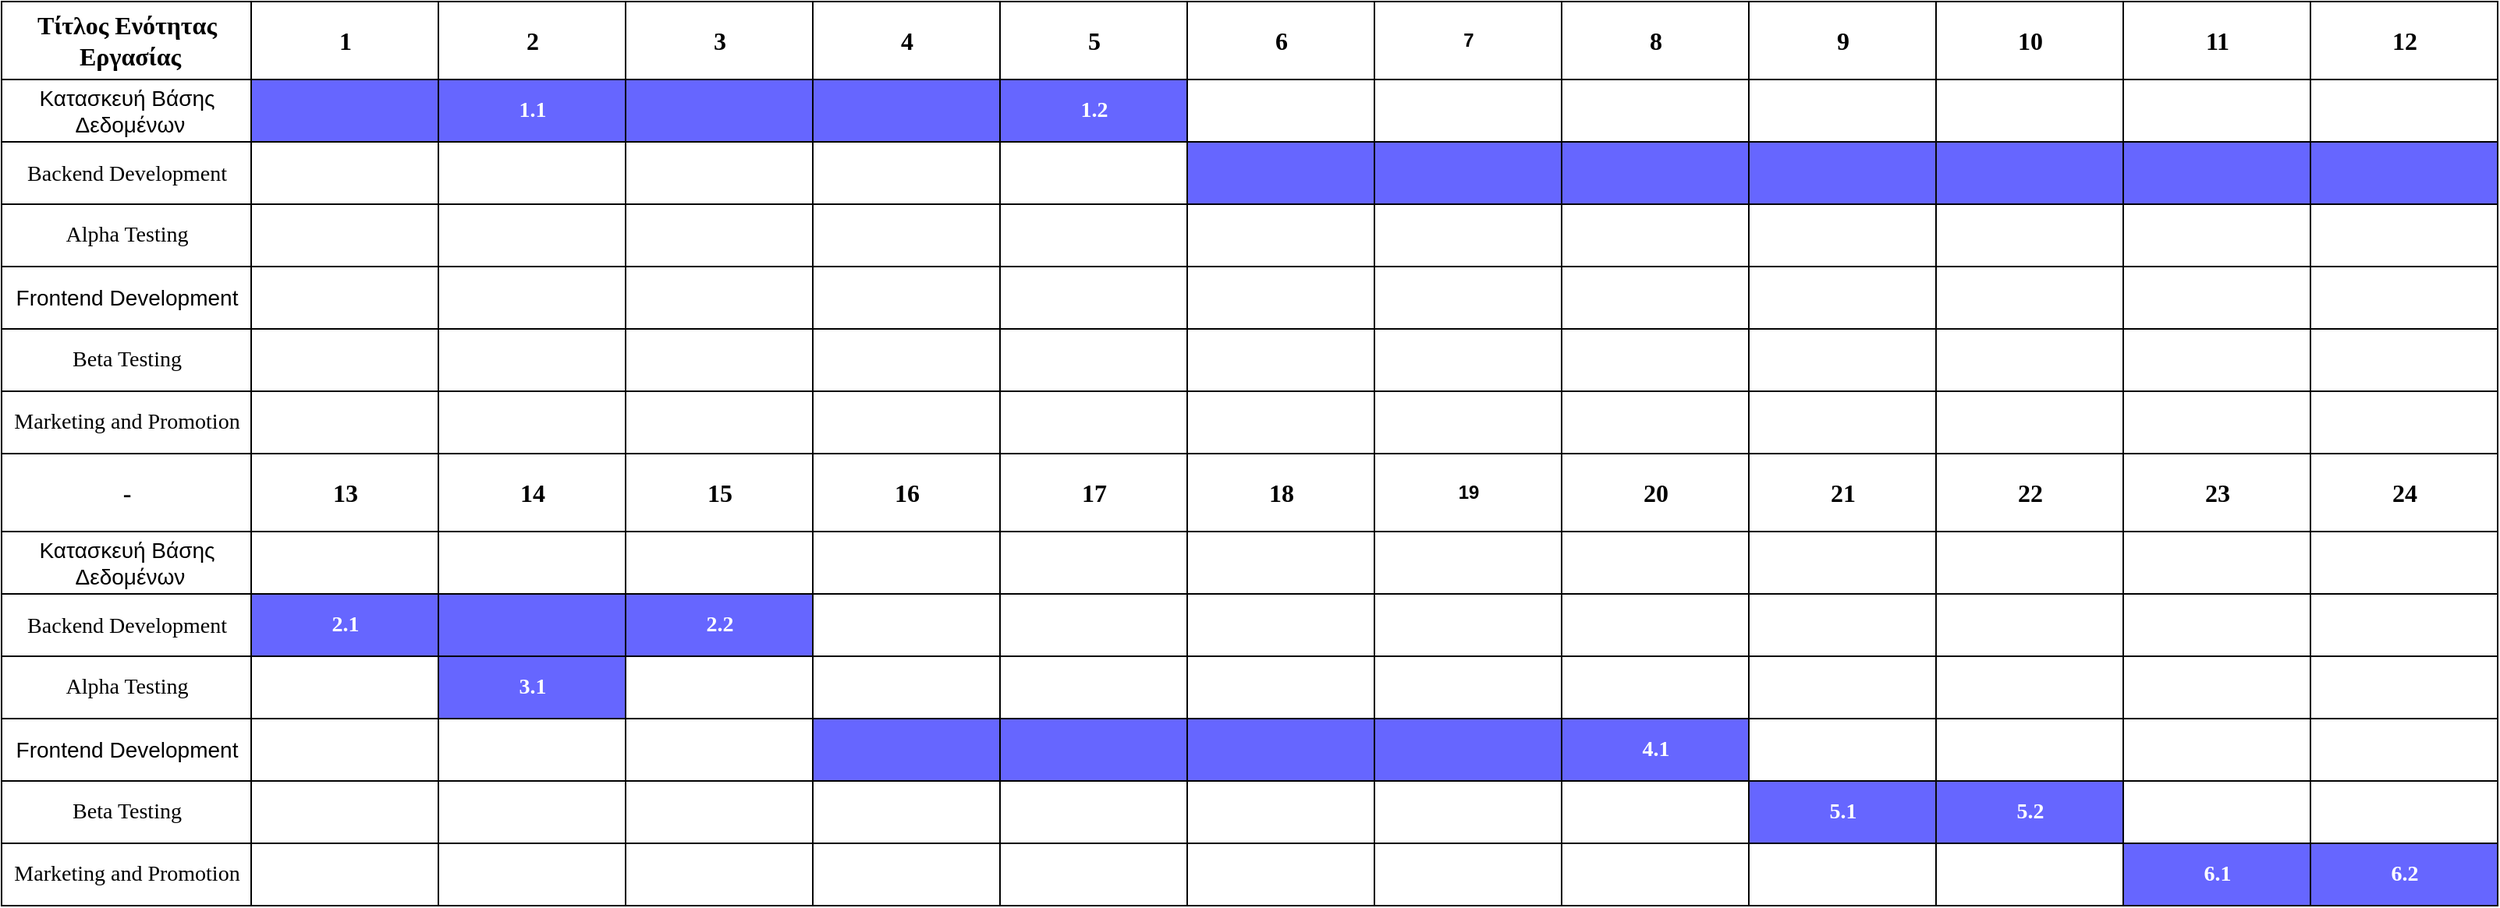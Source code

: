 <mxfile version="24.0.7" type="device">
  <diagram name="Page-1" id="2c4490ee-f0b8-94ab-5012-d5dc3445f7a3">
    <mxGraphModel dx="2074" dy="1144" grid="1" gridSize="10" guides="1" tooltips="1" connect="0" arrows="1" fold="1" page="1" pageScale="1.5" pageWidth="1169" pageHeight="826" background="none" math="0" shadow="0">
      <root>
        <mxCell id="0" style=";html=1;" />
        <mxCell id="1" style=";html=1;" parent="0" />
        <mxCell id="67c90442a009f359-279" value="&lt;font style=&quot;font-size: 16px;&quot; face=&quot;Times New Roman&quot;&gt;&lt;b&gt;3&lt;/b&gt;&lt;/font&gt;" style="strokeWidth=1;fontStyle=0;html=1;fillColor=#FFFFFF;" parent="1" vertex="1">
          <mxGeometry x="477" y="280" width="120" height="50" as="geometry" />
        </mxCell>
        <mxCell id="7a8b956e7d50b54d-104" value="&lt;font style=&quot;font-size: 16px;&quot; face=&quot;Times New Roman&quot;&gt;&lt;b&gt;4&lt;/b&gt;&lt;/font&gt;" style="strokeWidth=1;fontStyle=0;html=1;fillColor=#FFFFFF;" parent="1" vertex="1">
          <mxGeometry x="597" y="280" width="120" height="50" as="geometry" />
        </mxCell>
        <mxCell id="7a8b956e7d50b54d-109" value="&lt;font style=&quot;font-size: 16px;&quot; face=&quot;Times New Roman&quot;&gt;&lt;b&gt;5&lt;/b&gt;&lt;/font&gt;" style="strokeWidth=1;fontStyle=0;html=1;fillColor=#FFFFFF;" parent="1" vertex="1">
          <mxGeometry x="717" y="280" width="120" height="50" as="geometry" />
        </mxCell>
        <mxCell id="7a8b956e7d50b54d-114" value="&lt;font style=&quot;font-size: 16px;&quot; face=&quot;Times New Roman&quot;&gt;&lt;b&gt;6&lt;/b&gt;&lt;/font&gt;" style="strokeWidth=1;fontStyle=0;html=1;fillColor=#FFFFFF;" parent="1" vertex="1">
          <mxGeometry x="837" y="280" width="120" height="50" as="geometry" />
        </mxCell>
        <mxCell id="7a8b956e7d50b54d-119" value="&lt;b&gt;7&lt;/b&gt;" style="strokeWidth=1;fontStyle=0;html=1;fillColor=#FFFFFF;" parent="1" vertex="1">
          <mxGeometry x="957" y="280" width="120" height="50" as="geometry" />
        </mxCell>
        <mxCell id="7a8b956e7d50b54d-124" value="&lt;b&gt;&lt;font style=&quot;font-size: 16px;&quot; face=&quot;Times New Roman&quot;&gt;8&lt;/font&gt;&lt;/b&gt;" style="strokeWidth=1;fontStyle=0;html=1;fillColor=#FFFFFF;" parent="1" vertex="1">
          <mxGeometry x="1077" y="280" width="120" height="50" as="geometry" />
        </mxCell>
        <mxCell id="7a8b956e7d50b54d-129" value="&lt;font size=&quot;1&quot; face=&quot;Times New Roman&quot;&gt;&lt;b style=&quot;font-size: 16px;&quot;&gt;9&lt;/b&gt;&lt;/font&gt;" style="strokeWidth=1;fontStyle=0;html=1;fillColor=#FFFFFF;" parent="1" vertex="1">
          <mxGeometry x="1197" y="280" width="120" height="50" as="geometry" />
        </mxCell>
        <mxCell id="7a8b956e7d50b54d-134" value="&lt;font size=&quot;1&quot; face=&quot;Times New Roman&quot;&gt;&lt;b style=&quot;font-size: 16px;&quot;&gt;10&lt;/b&gt;&lt;/font&gt;" style="strokeWidth=1;fontStyle=0;html=1;fillColor=#FFFFFF;" parent="1" vertex="1">
          <mxGeometry x="1317" y="280" width="120" height="50" as="geometry" />
        </mxCell>
        <mxCell id="7a8b956e7d50b54d-145" value="&lt;font style=&quot;font-size: 16px;&quot; face=&quot;Times New Roman&quot;&gt;&lt;b&gt;2&lt;/b&gt;&lt;/font&gt;" style="strokeWidth=1;fontStyle=0;html=1;fillColor=#FFFFFF;perimeterSpacing=0;strokeColor=default;" parent="1" vertex="1">
          <mxGeometry x="357" y="280" width="120" height="50" as="geometry" />
        </mxCell>
        <mxCell id="7a8b956e7d50b54d-150" value="" style="align=left;strokeColor=#000000;html=1;fillColor=#6666FF;" parent="1" vertex="1">
          <mxGeometry x="237" y="330" width="120" height="40" as="geometry" />
        </mxCell>
        <mxCell id="7a8b956e7d50b54d-151" value="&lt;font style=&quot;font-size: 16px;&quot; face=&quot;Times New Roman&quot;&gt;&lt;b&gt;1&lt;/b&gt;&lt;/font&gt;" style="strokeWidth=1;fontStyle=0;html=1;fillColor=#FFFFFF;" parent="1" vertex="1">
          <mxGeometry x="237" y="280" width="120" height="50" as="geometry" />
        </mxCell>
        <mxCell id="7a8b956e7d50b54d-162" value="" style="align=left;strokeColor=#000000;html=1;" parent="1" vertex="1">
          <mxGeometry x="237" y="370" width="120" height="40" as="geometry" />
        </mxCell>
        <mxCell id="7a8b956e7d50b54d-163" value="" style="align=left;strokeColor=#000000;html=1;" parent="1" vertex="1">
          <mxGeometry x="237" y="410" width="120" height="40" as="geometry" />
        </mxCell>
        <mxCell id="7a8b956e7d50b54d-177" value="&lt;b&gt;&lt;font color=&quot;#ffffff&quot; style=&quot;font-size: 14px;&quot; face=&quot;Times New Roman&quot;&gt;1.1&lt;/font&gt;&lt;/b&gt;" style="align=center;strokeColor=#000000;html=1;fillColor=#6666FF;" parent="1" vertex="1">
          <mxGeometry x="357" y="330" width="120" height="40" as="geometry" />
        </mxCell>
        <mxCell id="7a8b956e7d50b54d-178" value="" style="align=left;strokeColor=#000000;html=1;" parent="1" vertex="1">
          <mxGeometry x="357" y="370" width="120" height="40" as="geometry" />
        </mxCell>
        <mxCell id="7a8b956e7d50b54d-179" value="" style="align=left;strokeColor=#000000;html=1;" parent="1" vertex="1">
          <mxGeometry x="357" y="410" width="120" height="40" as="geometry" />
        </mxCell>
        <mxCell id="7a8b956e7d50b54d-193" value="" style="align=left;strokeColor=#000000;html=1;fillColor=#6666FF;" parent="1" vertex="1">
          <mxGeometry x="477" y="330" width="120" height="40" as="geometry" />
        </mxCell>
        <mxCell id="7a8b956e7d50b54d-194" value="" style="align=left;strokeColor=#000000;html=1;" parent="1" vertex="1">
          <mxGeometry x="477" y="370" width="120" height="40" as="geometry" />
        </mxCell>
        <mxCell id="7a8b956e7d50b54d-195" value="" style="align=left;strokeColor=#000000;html=1;" parent="1" vertex="1">
          <mxGeometry x="477" y="410" width="120" height="40" as="geometry" />
        </mxCell>
        <mxCell id="7a8b956e7d50b54d-209" value="" style="align=left;strokeColor=#000000;html=1;fillColor=#6666FF;" parent="1" vertex="1">
          <mxGeometry x="597" y="330" width="120" height="40" as="geometry" />
        </mxCell>
        <mxCell id="7a8b956e7d50b54d-210" value="" style="align=left;strokeColor=#000000;html=1;" parent="1" vertex="1">
          <mxGeometry x="597" y="370" width="120" height="40" as="geometry" />
        </mxCell>
        <mxCell id="7a8b956e7d50b54d-211" value="" style="align=left;strokeColor=#000000;html=1;" parent="1" vertex="1">
          <mxGeometry x="597" y="410" width="120" height="40" as="geometry" />
        </mxCell>
        <mxCell id="7a8b956e7d50b54d-225" value="&lt;b style=&quot;&quot;&gt;&lt;font style=&quot;font-size: 14px;&quot; color=&quot;#ffffff&quot; face=&quot;Times New Roman&quot;&gt;1.2&lt;/font&gt;&lt;/b&gt;" style="align=center;strokeColor=#000000;html=1;fillColor=#6666FF;" parent="1" vertex="1">
          <mxGeometry x="717" y="330" width="120" height="40" as="geometry" />
        </mxCell>
        <mxCell id="7a8b956e7d50b54d-226" value="" style="align=left;strokeColor=#000000;html=1;" parent="1" vertex="1">
          <mxGeometry x="717" y="370" width="120" height="40" as="geometry" />
        </mxCell>
        <mxCell id="7a8b956e7d50b54d-227" value="" style="align=left;strokeColor=#000000;html=1;" parent="1" vertex="1">
          <mxGeometry x="717" y="410" width="120" height="40" as="geometry" />
        </mxCell>
        <mxCell id="7a8b956e7d50b54d-241" value="" style="align=left;strokeColor=#000000;html=1;" parent="1" vertex="1">
          <mxGeometry x="837" y="330" width="120" height="40" as="geometry" />
        </mxCell>
        <mxCell id="7a8b956e7d50b54d-242" value="" style="align=left;strokeColor=#000000;html=1;fillColor=#6666FF;" parent="1" vertex="1">
          <mxGeometry x="837" y="370" width="120" height="40" as="geometry" />
        </mxCell>
        <mxCell id="7a8b956e7d50b54d-243" value="" style="align=left;strokeColor=#000000;html=1;" parent="1" vertex="1">
          <mxGeometry x="837" y="410" width="120" height="40" as="geometry" />
        </mxCell>
        <mxCell id="7a8b956e7d50b54d-257" value="" style="align=left;strokeColor=#000000;html=1;" parent="1" vertex="1">
          <mxGeometry x="957" y="330" width="120" height="40" as="geometry" />
        </mxCell>
        <mxCell id="7a8b956e7d50b54d-258" value="" style="align=left;strokeColor=#030303;html=1;fillColor=#6666FF;" parent="1" vertex="1">
          <mxGeometry x="957" y="370" width="120" height="40" as="geometry" />
        </mxCell>
        <mxCell id="7a8b956e7d50b54d-259" value="" style="align=left;strokeColor=#000000;html=1;" parent="1" vertex="1">
          <mxGeometry x="957" y="410" width="120" height="40" as="geometry" />
        </mxCell>
        <mxCell id="7a8b956e7d50b54d-273" value="" style="align=left;strokeColor=#000000;html=1;" parent="1" vertex="1">
          <mxGeometry x="1077" y="330" width="120" height="40" as="geometry" />
        </mxCell>
        <mxCell id="7a8b956e7d50b54d-274" value="" style="align=left;strokeColor=#000000;html=1;fillColor=#6666FF;" parent="1" vertex="1">
          <mxGeometry x="1077" y="370" width="120" height="40" as="geometry" />
        </mxCell>
        <mxCell id="7a8b956e7d50b54d-275" value="" style="align=left;strokeColor=#050505;html=1;" parent="1" vertex="1">
          <mxGeometry x="1077" y="410" width="120" height="40" as="geometry" />
        </mxCell>
        <mxCell id="7a8b956e7d50b54d-289" value="" style="align=left;strokeColor=#000000;html=1;" parent="1" vertex="1">
          <mxGeometry x="1197" y="330" width="120" height="40" as="geometry" />
        </mxCell>
        <mxCell id="7a8b956e7d50b54d-290" value="" style="align=left;strokeColor=#030303;html=1;fillColor=#6666FF;" parent="1" vertex="1">
          <mxGeometry x="1197" y="370" width="120" height="40" as="geometry" />
        </mxCell>
        <mxCell id="7a8b956e7d50b54d-291" value="" style="align=left;strokeColor=#030303;html=1;" parent="1" vertex="1">
          <mxGeometry x="1197" y="410" width="120" height="40" as="geometry" />
        </mxCell>
        <mxCell id="7a8b956e7d50b54d-305" value="" style="align=left;strokeColor=#000000;html=1;" parent="1" vertex="1">
          <mxGeometry x="1317" y="330" width="120" height="40" as="geometry" />
        </mxCell>
        <mxCell id="7a8b956e7d50b54d-306" value="" style="align=left;strokeColor=#080808;html=1;fillColor=#6666FF;" parent="1" vertex="1">
          <mxGeometry x="1317" y="370" width="120" height="40" as="geometry" />
        </mxCell>
        <mxCell id="7a8b956e7d50b54d-307" value="" style="align=left;strokeColor=#000000;html=1;" parent="1" vertex="1">
          <mxGeometry x="1317" y="410" width="120" height="40" as="geometry" />
        </mxCell>
        <mxCell id="CSQuASh9Ux3v3_yDKKrf-316" value="&lt;span style=&quot;font-size: 14px;&quot; lang=&quot;EL&quot;&gt;Κατασκευή Βάσης&lt;br&gt;&amp;nbsp;Δεδομένων&lt;/span&gt;" style="align=center;strokeColor=#030303;html=1;" vertex="1" parent="1">
          <mxGeometry x="77" y="330" width="160" height="40" as="geometry" />
        </mxCell>
        <mxCell id="CSQuASh9Ux3v3_yDKKrf-317" value="&lt;b style=&quot;font-size: 16px;&quot;&gt;&lt;font style=&quot;font-size: 16px;&quot; face=&quot;Times New Roman&quot;&gt;Τίτλος Ενότητας&lt;br&gt;&amp;nbsp;Εργασίας&lt;/font&gt;&lt;/b&gt;" style="strokeWidth=1;fontStyle=0;html=1;fillColor=#FFFFFF;" vertex="1" parent="1">
          <mxGeometry x="77" y="280" width="160" height="50" as="geometry" />
        </mxCell>
        <mxCell id="CSQuASh9Ux3v3_yDKKrf-318" value="&lt;div style=&quot;font-size: 14px;&quot;&gt;&lt;span style=&quot;background-color: initial; font-family: &amp;quot;Times New Roman&amp;quot;, serif;&quot;&gt;Backend&lt;/span&gt;&lt;span style=&quot;background-color: initial; font-family: &amp;quot;Times New Roman&amp;quot;, serif;&quot;&gt; &lt;/span&gt;&lt;span style=&quot;background-color: initial; font-family: &amp;quot;Times New Roman&amp;quot;, serif;&quot;&gt;Development&lt;/span&gt;&lt;/div&gt;" style="align=center;strokeColor=#000000;html=1;" vertex="1" parent="1">
          <mxGeometry x="77" y="370" width="160" height="40" as="geometry" />
        </mxCell>
        <mxCell id="CSQuASh9Ux3v3_yDKKrf-319" value="&lt;font face=&quot;Times New Roman&quot; style=&quot;font-size: 14px;&quot;&gt;Alpha Testing&lt;/font&gt;" style="align=center;strokeColor=#000000;html=1;" vertex="1" parent="1">
          <mxGeometry x="77" y="410" width="160" height="40" as="geometry" />
        </mxCell>
        <mxCell id="CSQuASh9Ux3v3_yDKKrf-323" value="&lt;b&gt;&lt;font style=&quot;font-size: 16px;&quot; face=&quot;Times New Roman&quot;&gt;11&lt;/font&gt;&lt;/b&gt;" style="strokeWidth=1;fontStyle=0;html=1;fillColor=#FFFFFF;" vertex="1" parent="1">
          <mxGeometry x="1437" y="280" width="120" height="50" as="geometry" />
        </mxCell>
        <mxCell id="CSQuASh9Ux3v3_yDKKrf-324" value="&lt;b&gt;&lt;font style=&quot;font-size: 16px;&quot; face=&quot;Times New Roman&quot;&gt;12&lt;/font&gt;&lt;/b&gt;" style="strokeWidth=1;fontStyle=0;html=1;fillColor=#FFFFFF;" vertex="1" parent="1">
          <mxGeometry x="1557" y="280" width="120" height="50" as="geometry" />
        </mxCell>
        <mxCell id="CSQuASh9Ux3v3_yDKKrf-325" value="" style="align=left;strokeColor=#000000;html=1;" vertex="1" parent="1">
          <mxGeometry x="1437" y="330" width="120" height="40" as="geometry" />
        </mxCell>
        <mxCell id="CSQuASh9Ux3v3_yDKKrf-326" value="" style="align=left;strokeColor=#000000;html=1;fillColor=#6666FF;" vertex="1" parent="1">
          <mxGeometry x="1437" y="370" width="120" height="40" as="geometry" />
        </mxCell>
        <mxCell id="CSQuASh9Ux3v3_yDKKrf-327" value="" style="align=left;strokeColor=#000000;html=1;" vertex="1" parent="1">
          <mxGeometry x="1437" y="410" width="120" height="40" as="geometry" />
        </mxCell>
        <mxCell id="CSQuASh9Ux3v3_yDKKrf-330" value="" style="align=left;strokeColor=#000000;html=1;" vertex="1" parent="1">
          <mxGeometry x="1557" y="330" width="120" height="40" as="geometry" />
        </mxCell>
        <mxCell id="CSQuASh9Ux3v3_yDKKrf-331" value="" style="align=left;strokeColor=#000000;html=1;fillColor=#6666FF;" vertex="1" parent="1">
          <mxGeometry x="1557" y="370" width="120" height="40" as="geometry" />
        </mxCell>
        <mxCell id="CSQuASh9Ux3v3_yDKKrf-332" value="" style="align=left;strokeColor=#000000;html=1;" vertex="1" parent="1">
          <mxGeometry x="1557" y="410" width="120" height="40" as="geometry" />
        </mxCell>
        <mxCell id="CSQuASh9Ux3v3_yDKKrf-335" value="" style="align=left;strokeColor=#000000;html=1;" vertex="1" parent="1">
          <mxGeometry x="237" y="450" width="120" height="40" as="geometry" />
        </mxCell>
        <mxCell id="CSQuASh9Ux3v3_yDKKrf-336" value="" style="align=left;strokeColor=#000000;html=1;" vertex="1" parent="1">
          <mxGeometry x="237" y="490" width="120" height="40" as="geometry" />
        </mxCell>
        <mxCell id="CSQuASh9Ux3v3_yDKKrf-337" value="" style="align=left;strokeColor=#000000;html=1;" vertex="1" parent="1">
          <mxGeometry x="237" y="530" width="120" height="40" as="geometry" />
        </mxCell>
        <mxCell id="CSQuASh9Ux3v3_yDKKrf-338" value="" style="align=left;strokeColor=#000000;html=1;" vertex="1" parent="1">
          <mxGeometry x="357" y="450" width="120" height="40" as="geometry" />
        </mxCell>
        <mxCell id="CSQuASh9Ux3v3_yDKKrf-339" value="" style="align=left;strokeColor=#000000;html=1;" vertex="1" parent="1">
          <mxGeometry x="357" y="490" width="120" height="40" as="geometry" />
        </mxCell>
        <mxCell id="CSQuASh9Ux3v3_yDKKrf-340" value="" style="align=left;strokeColor=#000000;html=1;" vertex="1" parent="1">
          <mxGeometry x="357" y="530" width="120" height="40" as="geometry" />
        </mxCell>
        <mxCell id="CSQuASh9Ux3v3_yDKKrf-341" value="" style="align=left;strokeColor=#000000;html=1;" vertex="1" parent="1">
          <mxGeometry x="477" y="450" width="120" height="40" as="geometry" />
        </mxCell>
        <mxCell id="CSQuASh9Ux3v3_yDKKrf-342" value="" style="align=left;strokeColor=#000000;html=1;" vertex="1" parent="1">
          <mxGeometry x="477" y="490" width="120" height="40" as="geometry" />
        </mxCell>
        <mxCell id="CSQuASh9Ux3v3_yDKKrf-343" value="" style="align=left;strokeColor=#000000;html=1;" vertex="1" parent="1">
          <mxGeometry x="477" y="530" width="120" height="40" as="geometry" />
        </mxCell>
        <mxCell id="CSQuASh9Ux3v3_yDKKrf-344" value="" style="align=left;strokeColor=#000000;html=1;" vertex="1" parent="1">
          <mxGeometry x="597" y="450" width="120" height="40" as="geometry" />
        </mxCell>
        <mxCell id="CSQuASh9Ux3v3_yDKKrf-345" value="" style="align=left;strokeColor=#000000;html=1;" vertex="1" parent="1">
          <mxGeometry x="597" y="490" width="120" height="40" as="geometry" />
        </mxCell>
        <mxCell id="CSQuASh9Ux3v3_yDKKrf-346" value="" style="align=left;strokeColor=#000000;html=1;" vertex="1" parent="1">
          <mxGeometry x="597" y="530" width="120" height="40" as="geometry" />
        </mxCell>
        <mxCell id="CSQuASh9Ux3v3_yDKKrf-347" value="" style="align=left;strokeColor=#000000;html=1;" vertex="1" parent="1">
          <mxGeometry x="717" y="450" width="120" height="40" as="geometry" />
        </mxCell>
        <mxCell id="CSQuASh9Ux3v3_yDKKrf-348" value="" style="align=left;strokeColor=#000000;html=1;" vertex="1" parent="1">
          <mxGeometry x="717" y="490" width="120" height="40" as="geometry" />
        </mxCell>
        <mxCell id="CSQuASh9Ux3v3_yDKKrf-349" value="" style="align=left;strokeColor=#000000;html=1;" vertex="1" parent="1">
          <mxGeometry x="717" y="530" width="120" height="40" as="geometry" />
        </mxCell>
        <mxCell id="CSQuASh9Ux3v3_yDKKrf-350" value="" style="align=left;strokeColor=#000000;html=1;" vertex="1" parent="1">
          <mxGeometry x="837" y="450" width="120" height="40" as="geometry" />
        </mxCell>
        <mxCell id="CSQuASh9Ux3v3_yDKKrf-351" value="" style="align=left;strokeColor=#000000;html=1;" vertex="1" parent="1">
          <mxGeometry x="837" y="490" width="120" height="40" as="geometry" />
        </mxCell>
        <mxCell id="CSQuASh9Ux3v3_yDKKrf-352" value="" style="align=left;strokeColor=#000000;html=1;" vertex="1" parent="1">
          <mxGeometry x="837" y="530" width="120" height="40" as="geometry" />
        </mxCell>
        <mxCell id="CSQuASh9Ux3v3_yDKKrf-353" value="" style="align=left;strokeColor=#000000;html=1;" vertex="1" parent="1">
          <mxGeometry x="957" y="450" width="120" height="40" as="geometry" />
        </mxCell>
        <mxCell id="CSQuASh9Ux3v3_yDKKrf-354" value="" style="align=left;strokeColor=#030303;html=1;" vertex="1" parent="1">
          <mxGeometry x="957" y="490" width="120" height="40" as="geometry" />
        </mxCell>
        <mxCell id="CSQuASh9Ux3v3_yDKKrf-355" value="" style="align=left;strokeColor=#000000;html=1;" vertex="1" parent="1">
          <mxGeometry x="957" y="530" width="120" height="40" as="geometry" />
        </mxCell>
        <mxCell id="CSQuASh9Ux3v3_yDKKrf-356" value="" style="align=left;strokeColor=#000000;html=1;" vertex="1" parent="1">
          <mxGeometry x="1077" y="450" width="120" height="40" as="geometry" />
        </mxCell>
        <mxCell id="CSQuASh9Ux3v3_yDKKrf-357" value="" style="align=left;strokeColor=#000000;html=1;" vertex="1" parent="1">
          <mxGeometry x="1077" y="490" width="120" height="40" as="geometry" />
        </mxCell>
        <mxCell id="CSQuASh9Ux3v3_yDKKrf-358" value="" style="align=left;strokeColor=#050505;html=1;" vertex="1" parent="1">
          <mxGeometry x="1077" y="530" width="120" height="40" as="geometry" />
        </mxCell>
        <mxCell id="CSQuASh9Ux3v3_yDKKrf-359" value="" style="align=left;strokeColor=#000000;html=1;" vertex="1" parent="1">
          <mxGeometry x="1197" y="450" width="120" height="40" as="geometry" />
        </mxCell>
        <mxCell id="CSQuASh9Ux3v3_yDKKrf-360" value="" style="align=left;strokeColor=#030303;html=1;" vertex="1" parent="1">
          <mxGeometry x="1197" y="490" width="120" height="40" as="geometry" />
        </mxCell>
        <mxCell id="CSQuASh9Ux3v3_yDKKrf-361" value="" style="align=left;strokeColor=#030303;html=1;" vertex="1" parent="1">
          <mxGeometry x="1197" y="530" width="120" height="40" as="geometry" />
        </mxCell>
        <mxCell id="CSQuASh9Ux3v3_yDKKrf-362" value="" style="align=left;strokeColor=#000000;html=1;" vertex="1" parent="1">
          <mxGeometry x="1317" y="450" width="120" height="40" as="geometry" />
        </mxCell>
        <mxCell id="CSQuASh9Ux3v3_yDKKrf-363" value="" style="align=left;strokeColor=#080808;html=1;" vertex="1" parent="1">
          <mxGeometry x="1317" y="490" width="120" height="40" as="geometry" />
        </mxCell>
        <mxCell id="CSQuASh9Ux3v3_yDKKrf-364" value="" style="align=left;strokeColor=#000000;html=1;" vertex="1" parent="1">
          <mxGeometry x="1317" y="530" width="120" height="40" as="geometry" />
        </mxCell>
        <mxCell id="CSQuASh9Ux3v3_yDKKrf-365" value="&lt;span style=&quot;font-size: 14px;&quot;&gt;Frontend Development&lt;/span&gt;" style="align=center;strokeColor=#030303;html=1;" vertex="1" parent="1">
          <mxGeometry x="77" y="450" width="160" height="40" as="geometry" />
        </mxCell>
        <mxCell id="CSQuASh9Ux3v3_yDKKrf-366" value="&lt;div style=&quot;&quot;&gt;&lt;font face=&quot;Times New Roman, serif&quot;&gt;&lt;span style=&quot;font-size: 14px;&quot;&gt;Beta Testing&lt;/span&gt;&lt;/font&gt;&lt;br&gt;&lt;/div&gt;" style="align=center;strokeColor=#000000;html=1;" vertex="1" parent="1">
          <mxGeometry x="77" y="490" width="160" height="40" as="geometry" />
        </mxCell>
        <mxCell id="CSQuASh9Ux3v3_yDKKrf-367" value="&lt;font face=&quot;Times New Roman&quot;&gt;&lt;span style=&quot;font-size: 14px;&quot;&gt;Marketing and Promotion&lt;/span&gt;&lt;/font&gt;" style="align=center;strokeColor=#000000;html=1;" vertex="1" parent="1">
          <mxGeometry x="77" y="530" width="160" height="40" as="geometry" />
        </mxCell>
        <mxCell id="CSQuASh9Ux3v3_yDKKrf-368" value="" style="align=left;strokeColor=#000000;html=1;" vertex="1" parent="1">
          <mxGeometry x="1437" y="450" width="120" height="40" as="geometry" />
        </mxCell>
        <mxCell id="CSQuASh9Ux3v3_yDKKrf-369" value="" style="align=left;strokeColor=#000000;html=1;" vertex="1" parent="1">
          <mxGeometry x="1437" y="490" width="120" height="40" as="geometry" />
        </mxCell>
        <mxCell id="CSQuASh9Ux3v3_yDKKrf-370" value="" style="align=left;strokeColor=#000000;html=1;" vertex="1" parent="1">
          <mxGeometry x="1437" y="530" width="120" height="40" as="geometry" />
        </mxCell>
        <mxCell id="CSQuASh9Ux3v3_yDKKrf-371" value="" style="align=left;strokeColor=#000000;html=1;" vertex="1" parent="1">
          <mxGeometry x="1557" y="450" width="120" height="40" as="geometry" />
        </mxCell>
        <mxCell id="CSQuASh9Ux3v3_yDKKrf-372" value="" style="align=left;strokeColor=#000000;html=1;" vertex="1" parent="1">
          <mxGeometry x="1557" y="490" width="120" height="40" as="geometry" />
        </mxCell>
        <mxCell id="CSQuASh9Ux3v3_yDKKrf-373" value="" style="align=left;strokeColor=#000000;html=1;" vertex="1" parent="1">
          <mxGeometry x="1557" y="530" width="120" height="40" as="geometry" />
        </mxCell>
        <mxCell id="CSQuASh9Ux3v3_yDKKrf-374" value="&lt;font style=&quot;font-size: 16px;&quot; face=&quot;Times New Roman&quot;&gt;&lt;b&gt;15&lt;/b&gt;&lt;/font&gt;" style="strokeWidth=1;fontStyle=0;html=1;fillColor=#FFFFFF;" vertex="1" parent="1">
          <mxGeometry x="477" y="570" width="120" height="50" as="geometry" />
        </mxCell>
        <mxCell id="CSQuASh9Ux3v3_yDKKrf-375" value="&lt;font style=&quot;font-size: 16px;&quot; face=&quot;Times New Roman&quot;&gt;&lt;b&gt;16&lt;/b&gt;&lt;/font&gt;" style="strokeWidth=1;fontStyle=0;html=1;fillColor=#FFFFFF;" vertex="1" parent="1">
          <mxGeometry x="597" y="570" width="120" height="50" as="geometry" />
        </mxCell>
        <mxCell id="CSQuASh9Ux3v3_yDKKrf-376" value="&lt;font style=&quot;font-size: 16px;&quot; face=&quot;Times New Roman&quot;&gt;&lt;b&gt;17&lt;/b&gt;&lt;/font&gt;" style="strokeWidth=1;fontStyle=0;html=1;fillColor=#FFFFFF;" vertex="1" parent="1">
          <mxGeometry x="717" y="570" width="120" height="50" as="geometry" />
        </mxCell>
        <mxCell id="CSQuASh9Ux3v3_yDKKrf-377" value="&lt;font style=&quot;font-size: 16px;&quot; face=&quot;Times New Roman&quot;&gt;&lt;b&gt;18&lt;/b&gt;&lt;/font&gt;" style="strokeWidth=1;fontStyle=0;html=1;fillColor=#FFFFFF;" vertex="1" parent="1">
          <mxGeometry x="837" y="570" width="120" height="50" as="geometry" />
        </mxCell>
        <mxCell id="CSQuASh9Ux3v3_yDKKrf-378" value="&lt;b&gt;19&lt;/b&gt;" style="strokeWidth=1;fontStyle=0;html=1;fillColor=#FFFFFF;" vertex="1" parent="1">
          <mxGeometry x="957" y="570" width="120" height="50" as="geometry" />
        </mxCell>
        <mxCell id="CSQuASh9Ux3v3_yDKKrf-379" value="&lt;b&gt;&lt;font style=&quot;font-size: 16px;&quot; face=&quot;Times New Roman&quot;&gt;20&lt;/font&gt;&lt;/b&gt;" style="strokeWidth=1;fontStyle=0;html=1;fillColor=#FFFFFF;" vertex="1" parent="1">
          <mxGeometry x="1077" y="570" width="120" height="50" as="geometry" />
        </mxCell>
        <mxCell id="CSQuASh9Ux3v3_yDKKrf-380" value="&lt;font size=&quot;1&quot; face=&quot;Times New Roman&quot;&gt;&lt;b style=&quot;font-size: 16px;&quot;&gt;21&lt;/b&gt;&lt;/font&gt;" style="strokeWidth=1;fontStyle=0;html=1;fillColor=#FFFFFF;" vertex="1" parent="1">
          <mxGeometry x="1197" y="570" width="120" height="50" as="geometry" />
        </mxCell>
        <mxCell id="CSQuASh9Ux3v3_yDKKrf-381" value="&lt;font size=&quot;1&quot; face=&quot;Times New Roman&quot;&gt;&lt;b style=&quot;font-size: 16px;&quot;&gt;22&lt;/b&gt;&lt;/font&gt;" style="strokeWidth=1;fontStyle=0;html=1;fillColor=#FFFFFF;" vertex="1" parent="1">
          <mxGeometry x="1317" y="570" width="120" height="50" as="geometry" />
        </mxCell>
        <mxCell id="CSQuASh9Ux3v3_yDKKrf-382" value="&lt;font style=&quot;font-size: 16px;&quot; face=&quot;Times New Roman&quot;&gt;&lt;b&gt;14&lt;/b&gt;&lt;/font&gt;" style="strokeWidth=1;fontStyle=0;html=1;fillColor=#FFFFFF;perimeterSpacing=0;strokeColor=default;" vertex="1" parent="1">
          <mxGeometry x="357" y="570" width="120" height="50" as="geometry" />
        </mxCell>
        <mxCell id="CSQuASh9Ux3v3_yDKKrf-383" value="" style="align=left;strokeColor=#000000;html=1;" vertex="1" parent="1">
          <mxGeometry x="237" y="620" width="120" height="40" as="geometry" />
        </mxCell>
        <mxCell id="CSQuASh9Ux3v3_yDKKrf-384" value="&lt;font style=&quot;font-size: 16px;&quot; face=&quot;Times New Roman&quot;&gt;&lt;b&gt;13&lt;/b&gt;&lt;/font&gt;" style="strokeWidth=1;fontStyle=0;html=1;fillColor=#FFFFFF;" vertex="1" parent="1">
          <mxGeometry x="237" y="570" width="120" height="50" as="geometry" />
        </mxCell>
        <mxCell id="CSQuASh9Ux3v3_yDKKrf-385" value="&lt;b&gt;&lt;font style=&quot;font-size: 14px;&quot; color=&quot;#ffffff&quot; face=&quot;Times New Roman&quot;&gt;2.1&lt;/font&gt;&lt;/b&gt;" style="align=center;strokeColor=#000000;html=1;fillColor=#6666FF;" vertex="1" parent="1">
          <mxGeometry x="237" y="660" width="120" height="40" as="geometry" />
        </mxCell>
        <mxCell id="CSQuASh9Ux3v3_yDKKrf-386" value="" style="align=left;strokeColor=#000000;html=1;" vertex="1" parent="1">
          <mxGeometry x="237" y="700" width="120" height="40" as="geometry" />
        </mxCell>
        <mxCell id="CSQuASh9Ux3v3_yDKKrf-387" value="" style="align=left;strokeColor=#000000;html=1;" vertex="1" parent="1">
          <mxGeometry x="357" y="620" width="120" height="40" as="geometry" />
        </mxCell>
        <mxCell id="CSQuASh9Ux3v3_yDKKrf-388" value="" style="align=left;strokeColor=#000000;html=1;fillColor=#6666FF;" vertex="1" parent="1">
          <mxGeometry x="357" y="660" width="120" height="40" as="geometry" />
        </mxCell>
        <mxCell id="CSQuASh9Ux3v3_yDKKrf-389" value="&lt;font face=&quot;Times New Roman&quot; color=&quot;#ffffff&quot;&gt;&lt;span style=&quot;font-size: 14px;&quot;&gt;&lt;b&gt;3.1&lt;/b&gt;&lt;/span&gt;&lt;/font&gt;" style="align=center;strokeColor=#000000;html=1;fillColor=#6666FF;" vertex="1" parent="1">
          <mxGeometry x="357" y="700" width="120" height="40" as="geometry" />
        </mxCell>
        <mxCell id="CSQuASh9Ux3v3_yDKKrf-390" value="" style="align=left;strokeColor=#000000;html=1;" vertex="1" parent="1">
          <mxGeometry x="477" y="620" width="120" height="40" as="geometry" />
        </mxCell>
        <mxCell id="CSQuASh9Ux3v3_yDKKrf-391" value="&lt;b&gt;&lt;font style=&quot;font-size: 14px;&quot; color=&quot;#ffffff&quot; face=&quot;Times New Roman&quot;&gt;2.2&lt;/font&gt;&lt;/b&gt;" style="align=center;strokeColor=#000000;html=1;fillColor=#6666FF;" vertex="1" parent="1">
          <mxGeometry x="477" y="660" width="120" height="40" as="geometry" />
        </mxCell>
        <mxCell id="CSQuASh9Ux3v3_yDKKrf-392" value="" style="align=left;strokeColor=#000000;html=1;" vertex="1" parent="1">
          <mxGeometry x="477" y="700" width="120" height="40" as="geometry" />
        </mxCell>
        <mxCell id="CSQuASh9Ux3v3_yDKKrf-393" value="" style="align=left;strokeColor=#000000;html=1;" vertex="1" parent="1">
          <mxGeometry x="597" y="620" width="120" height="40" as="geometry" />
        </mxCell>
        <mxCell id="CSQuASh9Ux3v3_yDKKrf-394" value="" style="align=left;strokeColor=#000000;html=1;" vertex="1" parent="1">
          <mxGeometry x="597" y="660" width="120" height="40" as="geometry" />
        </mxCell>
        <mxCell id="CSQuASh9Ux3v3_yDKKrf-395" value="" style="align=left;strokeColor=#000000;html=1;" vertex="1" parent="1">
          <mxGeometry x="597" y="700" width="120" height="40" as="geometry" />
        </mxCell>
        <mxCell id="CSQuASh9Ux3v3_yDKKrf-396" value="" style="align=left;strokeColor=#000000;html=1;" vertex="1" parent="1">
          <mxGeometry x="717" y="620" width="120" height="40" as="geometry" />
        </mxCell>
        <mxCell id="CSQuASh9Ux3v3_yDKKrf-397" value="" style="align=left;strokeColor=#000000;html=1;" vertex="1" parent="1">
          <mxGeometry x="717" y="660" width="120" height="40" as="geometry" />
        </mxCell>
        <mxCell id="CSQuASh9Ux3v3_yDKKrf-398" value="" style="align=left;strokeColor=#000000;html=1;" vertex="1" parent="1">
          <mxGeometry x="717" y="700" width="120" height="40" as="geometry" />
        </mxCell>
        <mxCell id="CSQuASh9Ux3v3_yDKKrf-399" value="" style="align=left;strokeColor=#000000;html=1;" vertex="1" parent="1">
          <mxGeometry x="837" y="620" width="120" height="40" as="geometry" />
        </mxCell>
        <mxCell id="CSQuASh9Ux3v3_yDKKrf-400" value="" style="align=left;strokeColor=#000000;html=1;" vertex="1" parent="1">
          <mxGeometry x="837" y="660" width="120" height="40" as="geometry" />
        </mxCell>
        <mxCell id="CSQuASh9Ux3v3_yDKKrf-401" value="" style="align=left;strokeColor=#000000;html=1;" vertex="1" parent="1">
          <mxGeometry x="837" y="700" width="120" height="40" as="geometry" />
        </mxCell>
        <mxCell id="CSQuASh9Ux3v3_yDKKrf-402" value="" style="align=left;strokeColor=#000000;html=1;" vertex="1" parent="1">
          <mxGeometry x="957" y="620" width="120" height="40" as="geometry" />
        </mxCell>
        <mxCell id="CSQuASh9Ux3v3_yDKKrf-403" value="" style="align=left;strokeColor=#030303;html=1;" vertex="1" parent="1">
          <mxGeometry x="957" y="660" width="120" height="40" as="geometry" />
        </mxCell>
        <mxCell id="CSQuASh9Ux3v3_yDKKrf-404" value="" style="align=left;strokeColor=#000000;html=1;" vertex="1" parent="1">
          <mxGeometry x="957" y="700" width="120" height="40" as="geometry" />
        </mxCell>
        <mxCell id="CSQuASh9Ux3v3_yDKKrf-405" value="" style="align=left;strokeColor=#000000;html=1;" vertex="1" parent="1">
          <mxGeometry x="1077" y="620" width="120" height="40" as="geometry" />
        </mxCell>
        <mxCell id="CSQuASh9Ux3v3_yDKKrf-406" value="" style="align=left;strokeColor=#000000;html=1;" vertex="1" parent="1">
          <mxGeometry x="1077" y="660" width="120" height="40" as="geometry" />
        </mxCell>
        <mxCell id="CSQuASh9Ux3v3_yDKKrf-407" value="" style="align=left;strokeColor=#050505;html=1;" vertex="1" parent="1">
          <mxGeometry x="1077" y="700" width="120" height="40" as="geometry" />
        </mxCell>
        <mxCell id="CSQuASh9Ux3v3_yDKKrf-408" value="" style="align=left;strokeColor=#000000;html=1;" vertex="1" parent="1">
          <mxGeometry x="1197" y="620" width="120" height="40" as="geometry" />
        </mxCell>
        <mxCell id="CSQuASh9Ux3v3_yDKKrf-409" value="" style="align=left;strokeColor=#030303;html=1;" vertex="1" parent="1">
          <mxGeometry x="1197" y="660" width="120" height="40" as="geometry" />
        </mxCell>
        <mxCell id="CSQuASh9Ux3v3_yDKKrf-410" value="" style="align=left;strokeColor=#030303;html=1;" vertex="1" parent="1">
          <mxGeometry x="1197" y="700" width="120" height="40" as="geometry" />
        </mxCell>
        <mxCell id="CSQuASh9Ux3v3_yDKKrf-411" value="" style="align=left;strokeColor=#000000;html=1;" vertex="1" parent="1">
          <mxGeometry x="1317" y="620" width="120" height="40" as="geometry" />
        </mxCell>
        <mxCell id="CSQuASh9Ux3v3_yDKKrf-412" value="" style="align=left;strokeColor=#080808;html=1;" vertex="1" parent="1">
          <mxGeometry x="1317" y="660" width="120" height="40" as="geometry" />
        </mxCell>
        <mxCell id="CSQuASh9Ux3v3_yDKKrf-413" value="" style="align=left;strokeColor=#000000;html=1;" vertex="1" parent="1">
          <mxGeometry x="1317" y="700" width="120" height="40" as="geometry" />
        </mxCell>
        <mxCell id="CSQuASh9Ux3v3_yDKKrf-414" value="&lt;span style=&quot;font-size: 14px;&quot; lang=&quot;EL&quot;&gt;Κατασκευή Βάσης&lt;br&gt;&amp;nbsp;Δεδομένων&lt;/span&gt;" style="align=center;strokeColor=#030303;html=1;" vertex="1" parent="1">
          <mxGeometry x="77" y="620" width="160" height="40" as="geometry" />
        </mxCell>
        <mxCell id="CSQuASh9Ux3v3_yDKKrf-415" value="&lt;font face=&quot;Times New Roman&quot;&gt;&lt;span style=&quot;font-size: 16px;&quot;&gt;&lt;b&gt;-&lt;/b&gt;&lt;/span&gt;&lt;/font&gt;" style="strokeWidth=1;fontStyle=0;html=1;fillColor=#FFFFFF;" vertex="1" parent="1">
          <mxGeometry x="77" y="570" width="160" height="50" as="geometry" />
        </mxCell>
        <mxCell id="CSQuASh9Ux3v3_yDKKrf-416" value="&lt;div style=&quot;font-size: 14px;&quot;&gt;&lt;span style=&quot;background-color: initial; font-family: &amp;quot;Times New Roman&amp;quot;, serif;&quot;&gt;Backend&lt;/span&gt;&lt;span style=&quot;background-color: initial; font-family: &amp;quot;Times New Roman&amp;quot;, serif;&quot;&gt; &lt;/span&gt;&lt;span style=&quot;background-color: initial; font-family: &amp;quot;Times New Roman&amp;quot;, serif;&quot;&gt;Development&lt;/span&gt;&lt;/div&gt;" style="align=center;strokeColor=#000000;html=1;" vertex="1" parent="1">
          <mxGeometry x="77" y="660" width="160" height="40" as="geometry" />
        </mxCell>
        <mxCell id="CSQuASh9Ux3v3_yDKKrf-417" value="&lt;font face=&quot;Times New Roman&quot; style=&quot;font-size: 14px;&quot;&gt;Alpha Testing&lt;/font&gt;" style="align=center;strokeColor=#000000;html=1;" vertex="1" parent="1">
          <mxGeometry x="77" y="700" width="160" height="40" as="geometry" />
        </mxCell>
        <mxCell id="CSQuASh9Ux3v3_yDKKrf-418" value="&lt;b&gt;&lt;font style=&quot;font-size: 16px;&quot; face=&quot;Times New Roman&quot;&gt;23&lt;/font&gt;&lt;/b&gt;" style="strokeWidth=1;fontStyle=0;html=1;fillColor=#FFFFFF;" vertex="1" parent="1">
          <mxGeometry x="1437" y="570" width="120" height="50" as="geometry" />
        </mxCell>
        <mxCell id="CSQuASh9Ux3v3_yDKKrf-419" value="&lt;b&gt;&lt;font style=&quot;font-size: 16px;&quot; face=&quot;Times New Roman&quot;&gt;24&lt;/font&gt;&lt;/b&gt;" style="strokeWidth=1;fontStyle=0;html=1;fillColor=#FFFFFF;" vertex="1" parent="1">
          <mxGeometry x="1557" y="570" width="120" height="50" as="geometry" />
        </mxCell>
        <mxCell id="CSQuASh9Ux3v3_yDKKrf-420" value="" style="align=left;strokeColor=#000000;html=1;" vertex="1" parent="1">
          <mxGeometry x="1437" y="620" width="120" height="40" as="geometry" />
        </mxCell>
        <mxCell id="CSQuASh9Ux3v3_yDKKrf-421" value="" style="align=left;strokeColor=#000000;html=1;" vertex="1" parent="1">
          <mxGeometry x="1437" y="660" width="120" height="40" as="geometry" />
        </mxCell>
        <mxCell id="CSQuASh9Ux3v3_yDKKrf-422" value="" style="align=left;strokeColor=#000000;html=1;" vertex="1" parent="1">
          <mxGeometry x="1437" y="700" width="120" height="40" as="geometry" />
        </mxCell>
        <mxCell id="CSQuASh9Ux3v3_yDKKrf-423" value="" style="align=left;strokeColor=#000000;html=1;" vertex="1" parent="1">
          <mxGeometry x="1557" y="620" width="120" height="40" as="geometry" />
        </mxCell>
        <mxCell id="CSQuASh9Ux3v3_yDKKrf-424" value="" style="align=left;strokeColor=#000000;html=1;" vertex="1" parent="1">
          <mxGeometry x="1557" y="660" width="120" height="40" as="geometry" />
        </mxCell>
        <mxCell id="CSQuASh9Ux3v3_yDKKrf-425" value="" style="align=left;strokeColor=#000000;html=1;" vertex="1" parent="1">
          <mxGeometry x="1557" y="700" width="120" height="40" as="geometry" />
        </mxCell>
        <mxCell id="CSQuASh9Ux3v3_yDKKrf-426" value="" style="align=left;strokeColor=#000000;html=1;" vertex="1" parent="1">
          <mxGeometry x="237" y="740" width="120" height="40" as="geometry" />
        </mxCell>
        <mxCell id="CSQuASh9Ux3v3_yDKKrf-427" value="" style="align=left;strokeColor=#000000;html=1;" vertex="1" parent="1">
          <mxGeometry x="237" y="780" width="120" height="40" as="geometry" />
        </mxCell>
        <mxCell id="CSQuASh9Ux3v3_yDKKrf-428" value="" style="align=left;strokeColor=#000000;html=1;" vertex="1" parent="1">
          <mxGeometry x="237" y="820" width="120" height="40" as="geometry" />
        </mxCell>
        <mxCell id="CSQuASh9Ux3v3_yDKKrf-429" value="" style="align=left;strokeColor=#000000;html=1;" vertex="1" parent="1">
          <mxGeometry x="357" y="740" width="120" height="40" as="geometry" />
        </mxCell>
        <mxCell id="CSQuASh9Ux3v3_yDKKrf-430" value="" style="align=left;strokeColor=#000000;html=1;" vertex="1" parent="1">
          <mxGeometry x="357" y="780" width="120" height="40" as="geometry" />
        </mxCell>
        <mxCell id="CSQuASh9Ux3v3_yDKKrf-431" value="" style="align=left;strokeColor=#000000;html=1;" vertex="1" parent="1">
          <mxGeometry x="357" y="820" width="120" height="40" as="geometry" />
        </mxCell>
        <mxCell id="CSQuASh9Ux3v3_yDKKrf-432" value="" style="align=left;strokeColor=#000000;html=1;" vertex="1" parent="1">
          <mxGeometry x="477" y="740" width="120" height="40" as="geometry" />
        </mxCell>
        <mxCell id="CSQuASh9Ux3v3_yDKKrf-433" value="" style="align=left;strokeColor=#000000;html=1;" vertex="1" parent="1">
          <mxGeometry x="477" y="780" width="120" height="40" as="geometry" />
        </mxCell>
        <mxCell id="CSQuASh9Ux3v3_yDKKrf-434" value="" style="align=left;strokeColor=#000000;html=1;" vertex="1" parent="1">
          <mxGeometry x="477" y="820" width="120" height="40" as="geometry" />
        </mxCell>
        <mxCell id="CSQuASh9Ux3v3_yDKKrf-435" value="" style="align=left;strokeColor=#000000;html=1;fillColor=#6666FF;" vertex="1" parent="1">
          <mxGeometry x="597" y="740" width="120" height="40" as="geometry" />
        </mxCell>
        <mxCell id="CSQuASh9Ux3v3_yDKKrf-436" value="" style="align=left;strokeColor=#000000;html=1;" vertex="1" parent="1">
          <mxGeometry x="597" y="780" width="120" height="40" as="geometry" />
        </mxCell>
        <mxCell id="CSQuASh9Ux3v3_yDKKrf-437" value="" style="align=left;strokeColor=#000000;html=1;" vertex="1" parent="1">
          <mxGeometry x="597" y="820" width="120" height="40" as="geometry" />
        </mxCell>
        <mxCell id="CSQuASh9Ux3v3_yDKKrf-438" value="" style="align=left;strokeColor=#000000;html=1;fillColor=#6666FF;" vertex="1" parent="1">
          <mxGeometry x="717" y="740" width="120" height="40" as="geometry" />
        </mxCell>
        <mxCell id="CSQuASh9Ux3v3_yDKKrf-439" value="" style="align=left;strokeColor=#000000;html=1;" vertex="1" parent="1">
          <mxGeometry x="717" y="780" width="120" height="40" as="geometry" />
        </mxCell>
        <mxCell id="CSQuASh9Ux3v3_yDKKrf-440" value="" style="align=left;strokeColor=#000000;html=1;" vertex="1" parent="1">
          <mxGeometry x="717" y="820" width="120" height="40" as="geometry" />
        </mxCell>
        <mxCell id="CSQuASh9Ux3v3_yDKKrf-441" value="" style="align=left;strokeColor=#000000;html=1;fillColor=#6666FF;" vertex="1" parent="1">
          <mxGeometry x="837" y="740" width="120" height="40" as="geometry" />
        </mxCell>
        <mxCell id="CSQuASh9Ux3v3_yDKKrf-442" value="" style="align=left;strokeColor=#000000;html=1;" vertex="1" parent="1">
          <mxGeometry x="837" y="780" width="120" height="40" as="geometry" />
        </mxCell>
        <mxCell id="CSQuASh9Ux3v3_yDKKrf-443" value="" style="align=left;strokeColor=#000000;html=1;" vertex="1" parent="1">
          <mxGeometry x="837" y="820" width="120" height="40" as="geometry" />
        </mxCell>
        <mxCell id="CSQuASh9Ux3v3_yDKKrf-444" value="" style="align=left;strokeColor=#000000;html=1;fillColor=#6666FF;" vertex="1" parent="1">
          <mxGeometry x="957" y="740" width="120" height="40" as="geometry" />
        </mxCell>
        <mxCell id="CSQuASh9Ux3v3_yDKKrf-445" value="" style="align=left;strokeColor=#030303;html=1;" vertex="1" parent="1">
          <mxGeometry x="957" y="780" width="120" height="40" as="geometry" />
        </mxCell>
        <mxCell id="CSQuASh9Ux3v3_yDKKrf-446" value="" style="align=left;strokeColor=#000000;html=1;" vertex="1" parent="1">
          <mxGeometry x="957" y="820" width="120" height="40" as="geometry" />
        </mxCell>
        <mxCell id="CSQuASh9Ux3v3_yDKKrf-447" value="&lt;font face=&quot;Times New Roman&quot; color=&quot;#ffffff&quot;&gt;&lt;span style=&quot;font-size: 14px;&quot;&gt;&lt;b&gt;4.1&lt;/b&gt;&lt;/span&gt;&lt;/font&gt;" style="align=center;strokeColor=#000000;html=1;fillColor=#6666FF;" vertex="1" parent="1">
          <mxGeometry x="1077" y="740" width="120" height="40" as="geometry" />
        </mxCell>
        <mxCell id="CSQuASh9Ux3v3_yDKKrf-448" value="" style="align=left;strokeColor=#000000;html=1;" vertex="1" parent="1">
          <mxGeometry x="1077" y="780" width="120" height="40" as="geometry" />
        </mxCell>
        <mxCell id="CSQuASh9Ux3v3_yDKKrf-449" value="" style="align=left;strokeColor=#050505;html=1;" vertex="1" parent="1">
          <mxGeometry x="1077" y="820" width="120" height="40" as="geometry" />
        </mxCell>
        <mxCell id="CSQuASh9Ux3v3_yDKKrf-450" value="" style="align=left;strokeColor=#000000;html=1;" vertex="1" parent="1">
          <mxGeometry x="1197" y="740" width="120" height="40" as="geometry" />
        </mxCell>
        <mxCell id="CSQuASh9Ux3v3_yDKKrf-451" value="&lt;b style=&quot;color: rgb(255, 255, 255); font-family: &amp;quot;Times New Roman&amp;quot;; font-size: 14px;&quot;&gt;5.1&lt;/b&gt;" style="align=center;strokeColor=#030303;html=1;fillColor=#6666FF;" vertex="1" parent="1">
          <mxGeometry x="1197" y="780" width="120" height="40" as="geometry" />
        </mxCell>
        <mxCell id="CSQuASh9Ux3v3_yDKKrf-452" value="" style="align=left;strokeColor=#030303;html=1;" vertex="1" parent="1">
          <mxGeometry x="1197" y="820" width="120" height="40" as="geometry" />
        </mxCell>
        <mxCell id="CSQuASh9Ux3v3_yDKKrf-453" value="" style="align=left;strokeColor=#000000;html=1;" vertex="1" parent="1">
          <mxGeometry x="1317" y="740" width="120" height="40" as="geometry" />
        </mxCell>
        <mxCell id="CSQuASh9Ux3v3_yDKKrf-454" value="&lt;b style=&quot;color: rgb(255, 255, 255); font-family: &amp;quot;Times New Roman&amp;quot;; font-size: 14px;&quot;&gt;5.2&lt;/b&gt;" style="align=center;strokeColor=#080808;html=1;fillColor=#6666FF;" vertex="1" parent="1">
          <mxGeometry x="1317" y="780" width="120" height="40" as="geometry" />
        </mxCell>
        <mxCell id="CSQuASh9Ux3v3_yDKKrf-455" value="" style="align=left;strokeColor=#000000;html=1;" vertex="1" parent="1">
          <mxGeometry x="1317" y="820" width="120" height="40" as="geometry" />
        </mxCell>
        <mxCell id="CSQuASh9Ux3v3_yDKKrf-456" value="&lt;span style=&quot;font-size: 14px;&quot;&gt;Frontend Development&lt;/span&gt;" style="align=center;strokeColor=#030303;html=1;" vertex="1" parent="1">
          <mxGeometry x="77" y="740" width="160" height="40" as="geometry" />
        </mxCell>
        <mxCell id="CSQuASh9Ux3v3_yDKKrf-457" value="&lt;div style=&quot;&quot;&gt;&lt;font face=&quot;Times New Roman, serif&quot;&gt;&lt;span style=&quot;font-size: 14px;&quot;&gt;Beta Testing&lt;/span&gt;&lt;/font&gt;&lt;br&gt;&lt;/div&gt;" style="align=center;strokeColor=#000000;html=1;" vertex="1" parent="1">
          <mxGeometry x="77" y="780" width="160" height="40" as="geometry" />
        </mxCell>
        <mxCell id="CSQuASh9Ux3v3_yDKKrf-458" value="&lt;font face=&quot;Times New Roman&quot;&gt;&lt;span style=&quot;font-size: 14px;&quot;&gt;Marketing and Promotion&lt;/span&gt;&lt;/font&gt;" style="align=center;strokeColor=#000000;html=1;" vertex="1" parent="1">
          <mxGeometry x="77" y="820" width="160" height="40" as="geometry" />
        </mxCell>
        <mxCell id="CSQuASh9Ux3v3_yDKKrf-459" value="" style="align=left;strokeColor=#000000;html=1;" vertex="1" parent="1">
          <mxGeometry x="1437" y="740" width="120" height="40" as="geometry" />
        </mxCell>
        <mxCell id="CSQuASh9Ux3v3_yDKKrf-460" value="" style="align=left;strokeColor=#000000;html=1;" vertex="1" parent="1">
          <mxGeometry x="1437" y="780" width="120" height="40" as="geometry" />
        </mxCell>
        <mxCell id="CSQuASh9Ux3v3_yDKKrf-461" value="&lt;b style=&quot;color: rgb(255, 255, 255); font-family: &amp;quot;Times New Roman&amp;quot;; font-size: 14px;&quot;&gt;6.1&lt;/b&gt;" style="align=center;strokeColor=#000000;html=1;fillColor=#6666FF;" vertex="1" parent="1">
          <mxGeometry x="1437" y="820" width="120" height="40" as="geometry" />
        </mxCell>
        <mxCell id="CSQuASh9Ux3v3_yDKKrf-462" value="" style="align=left;strokeColor=#000000;html=1;" vertex="1" parent="1">
          <mxGeometry x="1557" y="740" width="120" height="40" as="geometry" />
        </mxCell>
        <mxCell id="CSQuASh9Ux3v3_yDKKrf-463" value="" style="align=left;strokeColor=#000000;html=1;" vertex="1" parent="1">
          <mxGeometry x="1557" y="780" width="120" height="40" as="geometry" />
        </mxCell>
        <mxCell id="CSQuASh9Ux3v3_yDKKrf-464" value="&lt;font face=&quot;Times New Roman&quot; color=&quot;#ffffff&quot;&gt;&lt;span style=&quot;font-size: 14px;&quot;&gt;&lt;b&gt;6.2&lt;/b&gt;&lt;/span&gt;&lt;/font&gt;" style="align=center;strokeColor=#000000;html=1;fillColor=#6666FF;" vertex="1" parent="1">
          <mxGeometry x="1557" y="820" width="120" height="40" as="geometry" />
        </mxCell>
      </root>
    </mxGraphModel>
  </diagram>
</mxfile>
